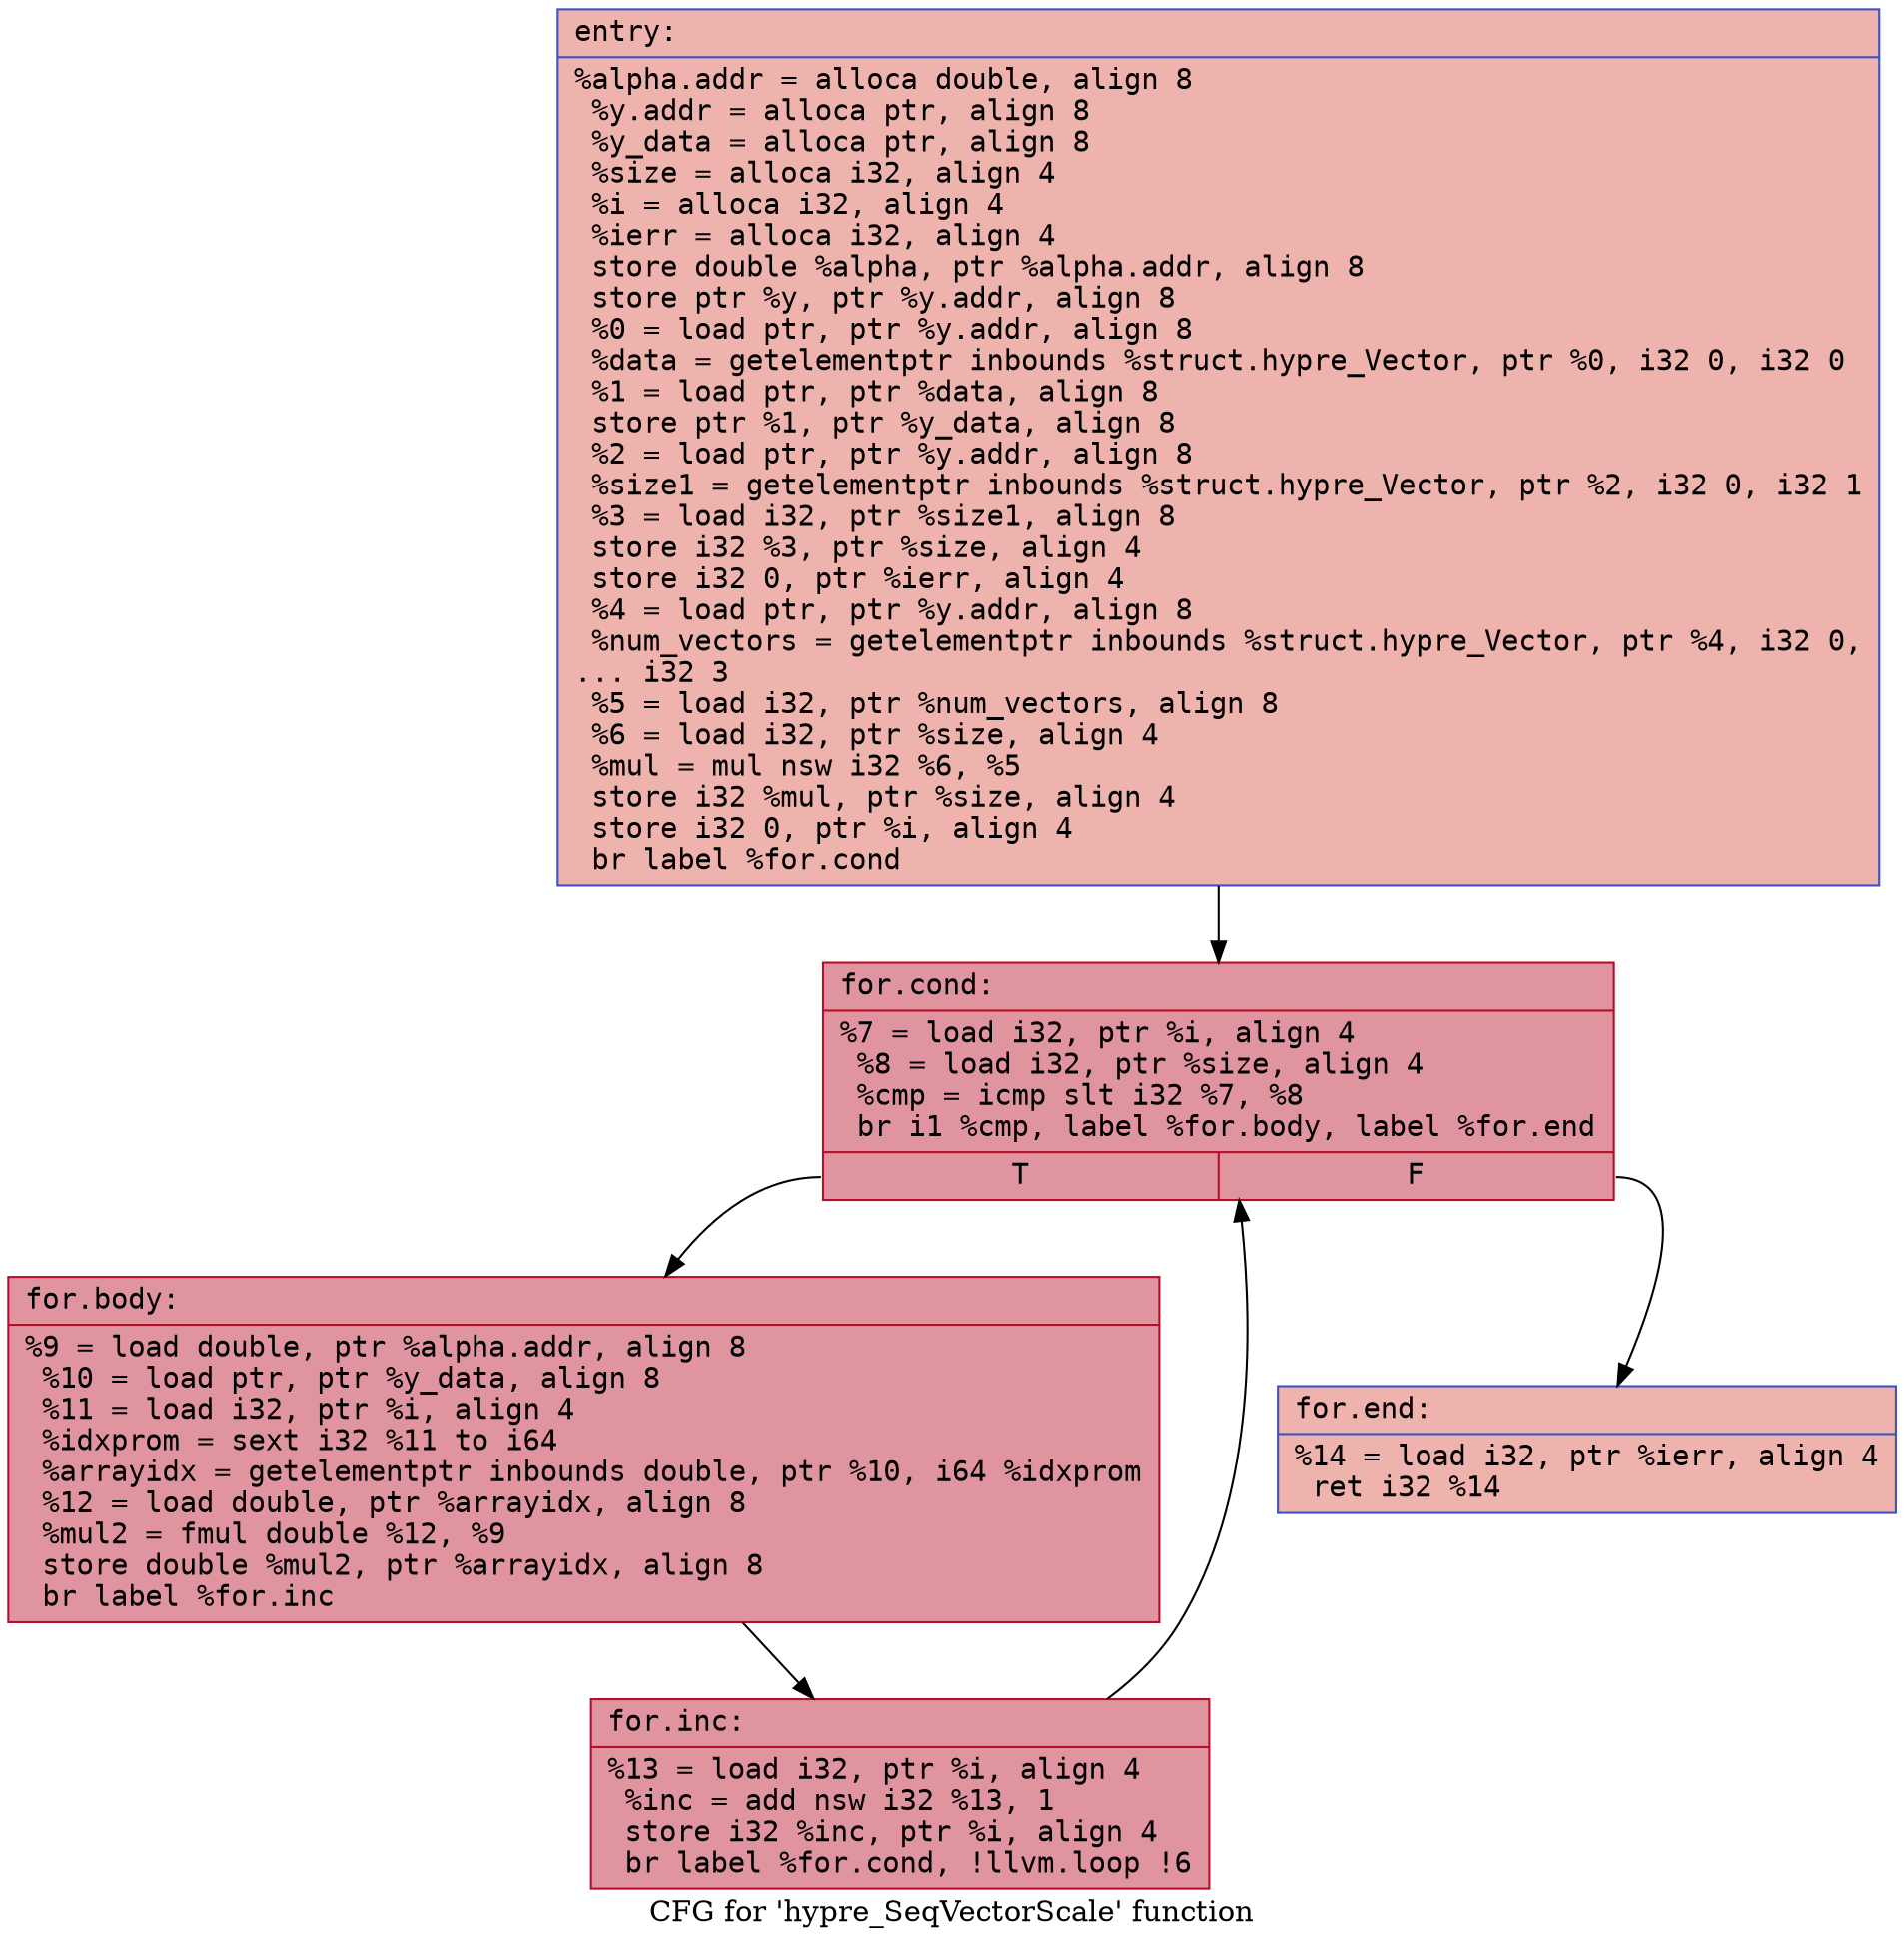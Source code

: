digraph "CFG for 'hypre_SeqVectorScale' function" {
	label="CFG for 'hypre_SeqVectorScale' function";

	Node0x559a841891a0 [shape=record,color="#3d50c3ff", style=filled, fillcolor="#d6524470" fontname="Courier",label="{entry:\l|  %alpha.addr = alloca double, align 8\l  %y.addr = alloca ptr, align 8\l  %y_data = alloca ptr, align 8\l  %size = alloca i32, align 4\l  %i = alloca i32, align 4\l  %ierr = alloca i32, align 4\l  store double %alpha, ptr %alpha.addr, align 8\l  store ptr %y, ptr %y.addr, align 8\l  %0 = load ptr, ptr %y.addr, align 8\l  %data = getelementptr inbounds %struct.hypre_Vector, ptr %0, i32 0, i32 0\l  %1 = load ptr, ptr %data, align 8\l  store ptr %1, ptr %y_data, align 8\l  %2 = load ptr, ptr %y.addr, align 8\l  %size1 = getelementptr inbounds %struct.hypre_Vector, ptr %2, i32 0, i32 1\l  %3 = load i32, ptr %size1, align 8\l  store i32 %3, ptr %size, align 4\l  store i32 0, ptr %ierr, align 4\l  %4 = load ptr, ptr %y.addr, align 8\l  %num_vectors = getelementptr inbounds %struct.hypre_Vector, ptr %4, i32 0,\l... i32 3\l  %5 = load i32, ptr %num_vectors, align 8\l  %6 = load i32, ptr %size, align 4\l  %mul = mul nsw i32 %6, %5\l  store i32 %mul, ptr %size, align 4\l  store i32 0, ptr %i, align 4\l  br label %for.cond\l}"];
	Node0x559a841891a0 -> Node0x559a8418a250[tooltip="entry -> for.cond\nProbability 100.00%" ];
	Node0x559a8418a250 [shape=record,color="#b70d28ff", style=filled, fillcolor="#b70d2870" fontname="Courier",label="{for.cond:\l|  %7 = load i32, ptr %i, align 4\l  %8 = load i32, ptr %size, align 4\l  %cmp = icmp slt i32 %7, %8\l  br i1 %cmp, label %for.body, label %for.end\l|{<s0>T|<s1>F}}"];
	Node0x559a8418a250:s0 -> Node0x559a8418a4f0[tooltip="for.cond -> for.body\nProbability 96.88%" ];
	Node0x559a8418a250:s1 -> Node0x559a8418a570[tooltip="for.cond -> for.end\nProbability 3.12%" ];
	Node0x559a8418a4f0 [shape=record,color="#b70d28ff", style=filled, fillcolor="#b70d2870" fontname="Courier",label="{for.body:\l|  %9 = load double, ptr %alpha.addr, align 8\l  %10 = load ptr, ptr %y_data, align 8\l  %11 = load i32, ptr %i, align 4\l  %idxprom = sext i32 %11 to i64\l  %arrayidx = getelementptr inbounds double, ptr %10, i64 %idxprom\l  %12 = load double, ptr %arrayidx, align 8\l  %mul2 = fmul double %12, %9\l  store double %mul2, ptr %arrayidx, align 8\l  br label %for.inc\l}"];
	Node0x559a8418a4f0 -> Node0x559a8418ab40[tooltip="for.body -> for.inc\nProbability 100.00%" ];
	Node0x559a8418ab40 [shape=record,color="#b70d28ff", style=filled, fillcolor="#b70d2870" fontname="Courier",label="{for.inc:\l|  %13 = load i32, ptr %i, align 4\l  %inc = add nsw i32 %13, 1\l  store i32 %inc, ptr %i, align 4\l  br label %for.cond, !llvm.loop !6\l}"];
	Node0x559a8418ab40 -> Node0x559a8418a250[tooltip="for.inc -> for.cond\nProbability 100.00%" ];
	Node0x559a8418a570 [shape=record,color="#3d50c3ff", style=filled, fillcolor="#d6524470" fontname="Courier",label="{for.end:\l|  %14 = load i32, ptr %ierr, align 4\l  ret i32 %14\l}"];
}
